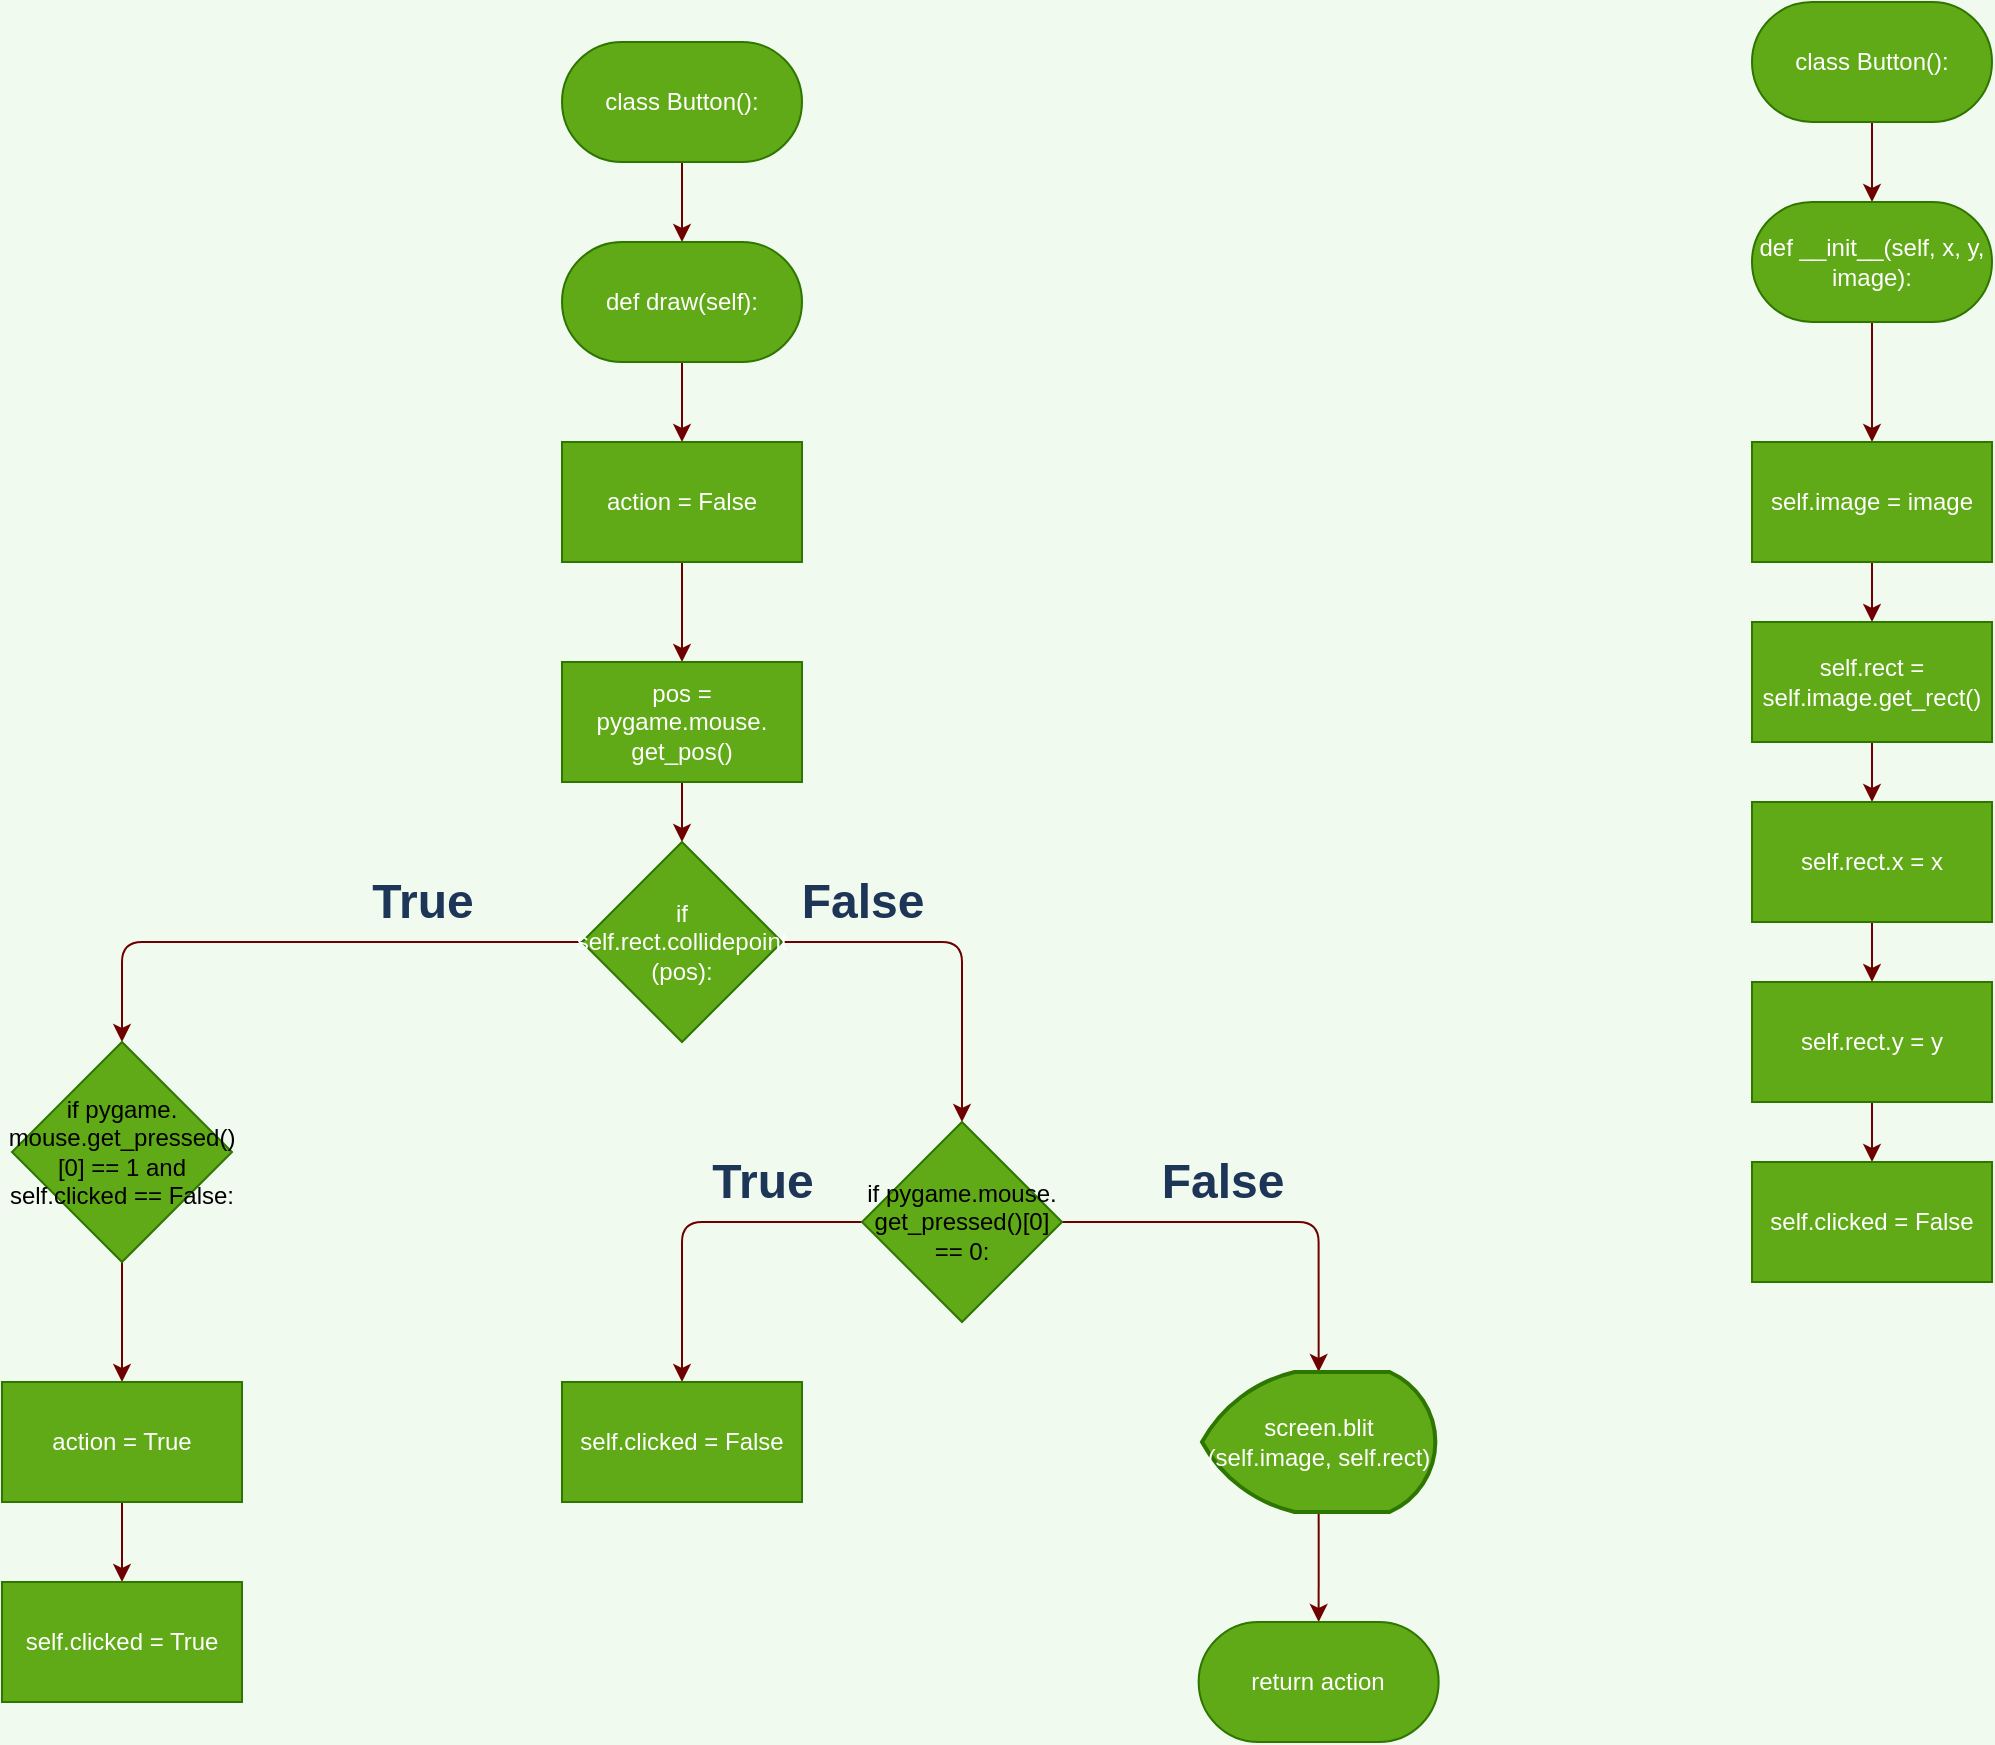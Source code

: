 <mxfile>
    <diagram id="LaJDrHFOP_a4tq42mGAw" name="Page-1">
        <mxGraphModel dx="2318" dy="1150" grid="1" gridSize="10" guides="1" tooltips="1" connect="1" arrows="1" fold="1" page="1" pageScale="1" pageWidth="850" pageHeight="1100" background="#F1FAEE" math="0" shadow="0">
            <root>
                <mxCell id="0"/>
                <mxCell id="1" parent="0"/>
                <mxCell id="2" style="edgeStyle=orthogonalEdgeStyle;curved=0;rounded=1;sketch=0;orthogonalLoop=1;jettySize=auto;html=1;exitX=0.5;exitY=1;exitDx=0;exitDy=0;entryX=0.5;entryY=0;entryDx=0;entryDy=0;fontColor=#1D3557;strokeColor=#6F0000;fillColor=#a20025;" edge="1" parent="1" source="3" target="4">
                    <mxGeometry relative="1" as="geometry"/>
                </mxCell>
                <mxCell id="3" value="class Button():" style="rounded=1;whiteSpace=wrap;html=1;sketch=0;fontColor=#ffffff;strokeColor=#2D7600;fillColor=#60a917;arcSize=50;" vertex="1" parent="1">
                    <mxGeometry x="375" y="50" width="120" height="60" as="geometry"/>
                </mxCell>
                <mxCell id="6" style="edgeStyle=orthogonalEdgeStyle;curved=0;rounded=1;sketch=0;orthogonalLoop=1;jettySize=auto;html=1;exitX=0.5;exitY=1;exitDx=0;exitDy=0;entryX=0.5;entryY=0;entryDx=0;entryDy=0;fontColor=#1D3557;strokeColor=#6F0000;fillColor=#a20025;" edge="1" parent="1" source="4" target="5">
                    <mxGeometry relative="1" as="geometry"/>
                </mxCell>
                <mxCell id="4" value="def __init__(self, x, y, image):" style="rounded=1;whiteSpace=wrap;html=1;sketch=0;fontColor=#ffffff;strokeColor=#2D7600;fillColor=#60a917;arcSize=50;" vertex="1" parent="1">
                    <mxGeometry x="375" y="150" width="120" height="60" as="geometry"/>
                </mxCell>
                <mxCell id="9" style="edgeStyle=orthogonalEdgeStyle;curved=0;rounded=1;sketch=0;orthogonalLoop=1;jettySize=auto;html=1;exitX=0.5;exitY=1;exitDx=0;exitDy=0;entryX=0.5;entryY=0;entryDx=0;entryDy=0;fontColor=#1D3557;strokeColor=#6F0000;fillColor=#a20025;" edge="1" parent="1" source="5" target="7">
                    <mxGeometry relative="1" as="geometry"/>
                </mxCell>
                <mxCell id="5" value="self.image = image" style="rounded=0;whiteSpace=wrap;html=1;sketch=0;fontColor=#ffffff;strokeColor=#2D7600;fillColor=#60a917;" vertex="1" parent="1">
                    <mxGeometry x="375" y="270" width="120" height="60" as="geometry"/>
                </mxCell>
                <mxCell id="10" style="edgeStyle=orthogonalEdgeStyle;curved=0;rounded=1;sketch=0;orthogonalLoop=1;jettySize=auto;html=1;exitX=0.5;exitY=1;exitDx=0;exitDy=0;entryX=0.5;entryY=0;entryDx=0;entryDy=0;fontColor=#1D3557;strokeColor=#6F0000;fillColor=#a20025;" edge="1" parent="1" source="7" target="8">
                    <mxGeometry relative="1" as="geometry"/>
                </mxCell>
                <mxCell id="7" value="self.rect = self.image.get_rect()" style="rounded=0;whiteSpace=wrap;html=1;sketch=0;fontColor=#ffffff;strokeColor=#2D7600;fillColor=#60a917;" vertex="1" parent="1">
                    <mxGeometry x="375" y="360" width="120" height="60" as="geometry"/>
                </mxCell>
                <mxCell id="12" style="edgeStyle=orthogonalEdgeStyle;curved=0;rounded=1;sketch=0;orthogonalLoop=1;jettySize=auto;html=1;exitX=0.5;exitY=1;exitDx=0;exitDy=0;entryX=0.5;entryY=0;entryDx=0;entryDy=0;fontColor=#1D3557;strokeColor=#6F0000;fillColor=#a20025;" edge="1" parent="1" source="8" target="11">
                    <mxGeometry relative="1" as="geometry"/>
                </mxCell>
                <mxCell id="8" value="self.rect.x = x" style="rounded=0;whiteSpace=wrap;html=1;sketch=0;fontColor=#ffffff;strokeColor=#2D7600;fillColor=#60a917;" vertex="1" parent="1">
                    <mxGeometry x="375" y="450" width="120" height="60" as="geometry"/>
                </mxCell>
                <mxCell id="15" style="edgeStyle=orthogonalEdgeStyle;curved=0;rounded=1;sketch=0;orthogonalLoop=1;jettySize=auto;html=1;exitX=0.5;exitY=1;exitDx=0;exitDy=0;entryX=0.5;entryY=0;entryDx=0;entryDy=0;fontColor=#1D3557;strokeColor=#6F0000;fillColor=#a20025;" edge="1" parent="1" source="11" target="13">
                    <mxGeometry relative="1" as="geometry"/>
                </mxCell>
                <mxCell id="11" value="self.rect.y = y" style="rounded=0;whiteSpace=wrap;html=1;sketch=0;fontColor=#ffffff;strokeColor=#2D7600;fillColor=#60a917;" vertex="1" parent="1">
                    <mxGeometry x="375" y="540" width="120" height="60" as="geometry"/>
                </mxCell>
                <mxCell id="13" value="self.clicked = False" style="rounded=0;whiteSpace=wrap;html=1;sketch=0;fontColor=#ffffff;strokeColor=#2D7600;fillColor=#60a917;" vertex="1" parent="1">
                    <mxGeometry x="375" y="630" width="120" height="60" as="geometry"/>
                </mxCell>
                <mxCell id="17" style="edgeStyle=orthogonalEdgeStyle;curved=0;rounded=1;sketch=0;orthogonalLoop=1;jettySize=auto;html=1;exitX=0.5;exitY=1;exitDx=0;exitDy=0;entryX=0.5;entryY=0;entryDx=0;entryDy=0;fontColor=#1D3557;strokeColor=#6F0000;fillColor=#a20025;" edge="1" parent="1" source="18" target="19">
                    <mxGeometry relative="1" as="geometry"/>
                </mxCell>
                <mxCell id="18" value="class Button():" style="rounded=1;whiteSpace=wrap;html=1;sketch=0;fontColor=#ffffff;strokeColor=#2D7600;fillColor=#60a917;arcSize=50;" vertex="1" parent="1">
                    <mxGeometry x="-220" y="70" width="120" height="60" as="geometry"/>
                </mxCell>
                <mxCell id="21" style="edgeStyle=orthogonalEdgeStyle;curved=0;rounded=1;sketch=0;orthogonalLoop=1;jettySize=auto;html=1;exitX=0.5;exitY=1;exitDx=0;exitDy=0;fontColor=#1D3557;strokeColor=#6F0000;fillColor=#a20025;" edge="1" parent="1" source="19" target="20">
                    <mxGeometry relative="1" as="geometry"/>
                </mxCell>
                <mxCell id="19" value="def draw(self):" style="rounded=1;whiteSpace=wrap;html=1;sketch=0;fontColor=#ffffff;strokeColor=#2D7600;fillColor=#60a917;arcSize=50;" vertex="1" parent="1">
                    <mxGeometry x="-220" y="170" width="120" height="60" as="geometry"/>
                </mxCell>
                <mxCell id="23" style="edgeStyle=orthogonalEdgeStyle;curved=0;rounded=1;sketch=0;orthogonalLoop=1;jettySize=auto;html=1;exitX=0.5;exitY=1;exitDx=0;exitDy=0;entryX=0.5;entryY=0;entryDx=0;entryDy=0;fontColor=#1D3557;strokeColor=#6F0000;fillColor=#a20025;" edge="1" parent="1" source="20" target="22">
                    <mxGeometry relative="1" as="geometry"/>
                </mxCell>
                <mxCell id="20" value="action = False" style="rounded=0;whiteSpace=wrap;html=1;sketch=0;fontColor=#ffffff;strokeColor=#2D7600;fillColor=#60a917;" vertex="1" parent="1">
                    <mxGeometry x="-220" y="270" width="120" height="60" as="geometry"/>
                </mxCell>
                <mxCell id="25" style="edgeStyle=orthogonalEdgeStyle;curved=0;rounded=1;sketch=0;orthogonalLoop=1;jettySize=auto;html=1;exitX=0.5;exitY=1;exitDx=0;exitDy=0;entryX=0.5;entryY=0;entryDx=0;entryDy=0;fontColor=#1D3557;strokeColor=#6F0000;fillColor=#a20025;" edge="1" parent="1" source="22" target="24">
                    <mxGeometry relative="1" as="geometry"/>
                </mxCell>
                <mxCell id="22" value="pos = pygame.mouse.&lt;br&gt;get_pos()" style="rounded=0;whiteSpace=wrap;html=1;sketch=0;fontColor=#ffffff;strokeColor=#2D7600;fillColor=#60a917;" vertex="1" parent="1">
                    <mxGeometry x="-220" y="380" width="120" height="60" as="geometry"/>
                </mxCell>
                <mxCell id="27" style="edgeStyle=orthogonalEdgeStyle;curved=0;rounded=1;sketch=0;orthogonalLoop=1;jettySize=auto;html=1;exitX=0;exitY=0.5;exitDx=0;exitDy=0;entryX=0.5;entryY=0;entryDx=0;entryDy=0;fontColor=#1D3557;strokeColor=#6F0000;fillColor=#a20025;" edge="1" parent="1" source="24" target="26">
                    <mxGeometry relative="1" as="geometry"/>
                </mxCell>
                <mxCell id="33" style="edgeStyle=orthogonalEdgeStyle;curved=0;rounded=1;sketch=0;orthogonalLoop=1;jettySize=auto;html=1;exitX=1;exitY=0.5;exitDx=0;exitDy=0;entryX=0.5;entryY=0;entryDx=0;entryDy=0;fontColor=#1D3557;strokeColor=#6F0000;fillColor=#a20025;" edge="1" parent="1" source="24" target="32">
                    <mxGeometry relative="1" as="geometry"/>
                </mxCell>
                <mxCell id="24" value="if self.rect.collidepoint&lt;br&gt;(pos):" style="rhombus;whiteSpace=wrap;html=1;rounded=0;sketch=0;fontColor=#ffffff;strokeColor=#2D7600;fillColor=#60a917;" vertex="1" parent="1">
                    <mxGeometry x="-210" y="470" width="100" height="100" as="geometry"/>
                </mxCell>
                <mxCell id="29" style="edgeStyle=orthogonalEdgeStyle;curved=0;rounded=1;sketch=0;orthogonalLoop=1;jettySize=auto;html=1;exitX=0.5;exitY=1;exitDx=0;exitDy=0;entryX=0.5;entryY=0;entryDx=0;entryDy=0;fontColor=#1D3557;strokeColor=#6F0000;fillColor=#a20025;" edge="1" parent="1" source="26" target="28">
                    <mxGeometry relative="1" as="geometry"/>
                </mxCell>
                <mxCell id="26" value="&lt;font color=&quot;#000000&quot;&gt;if pygame.&lt;br&gt;mouse.get_pressed()&lt;br&gt;[0] == 1 and self.clicked == False:&lt;/font&gt;" style="rhombus;whiteSpace=wrap;html=1;rounded=0;sketch=0;fontColor=#ffffff;strokeColor=#2D7600;fillColor=#60a917;" vertex="1" parent="1">
                    <mxGeometry x="-495" y="570" width="110" height="110" as="geometry"/>
                </mxCell>
                <mxCell id="31" style="edgeStyle=orthogonalEdgeStyle;curved=0;rounded=1;sketch=0;orthogonalLoop=1;jettySize=auto;html=1;exitX=0.5;exitY=1;exitDx=0;exitDy=0;entryX=0.5;entryY=0;entryDx=0;entryDy=0;fontColor=#1D3557;strokeColor=#6F0000;fillColor=#a20025;" edge="1" parent="1" source="28" target="30">
                    <mxGeometry relative="1" as="geometry"/>
                </mxCell>
                <mxCell id="28" value="action = True" style="rounded=0;whiteSpace=wrap;html=1;sketch=0;fontColor=#ffffff;strokeColor=#2D7600;fillColor=#60a917;" vertex="1" parent="1">
                    <mxGeometry x="-500" y="740" width="120" height="60" as="geometry"/>
                </mxCell>
                <mxCell id="30" value="self.clicked = True" style="rounded=0;whiteSpace=wrap;html=1;sketch=0;fontColor=#ffffff;strokeColor=#2D7600;fillColor=#60a917;" vertex="1" parent="1">
                    <mxGeometry x="-500" y="840" width="120" height="60" as="geometry"/>
                </mxCell>
                <mxCell id="36" style="edgeStyle=orthogonalEdgeStyle;curved=0;rounded=1;sketch=0;orthogonalLoop=1;jettySize=auto;html=1;exitX=0;exitY=0.5;exitDx=0;exitDy=0;entryX=0.5;entryY=0;entryDx=0;entryDy=0;fontColor=#1D3557;strokeColor=#6F0000;fillColor=#a20025;" edge="1" parent="1" source="32" target="34">
                    <mxGeometry relative="1" as="geometry"/>
                </mxCell>
                <mxCell id="39" style="edgeStyle=orthogonalEdgeStyle;curved=0;rounded=1;sketch=0;orthogonalLoop=1;jettySize=auto;html=1;exitX=1;exitY=0.5;exitDx=0;exitDy=0;entryX=0.5;entryY=0;entryDx=0;entryDy=0;entryPerimeter=0;fontColor=#1D3557;strokeColor=#6F0000;fillColor=#a20025;" edge="1" parent="1" source="32" target="38">
                    <mxGeometry relative="1" as="geometry"/>
                </mxCell>
                <mxCell id="32" value="&lt;font color=&quot;#000000&quot;&gt;if pygame.mouse.&lt;br&gt;get_pressed()[0] == 0:&lt;/font&gt;" style="rhombus;whiteSpace=wrap;html=1;rounded=0;sketch=0;fontColor=#ffffff;strokeColor=#2D7600;fillColor=#60a917;" vertex="1" parent="1">
                    <mxGeometry x="-70" y="610" width="100" height="100" as="geometry"/>
                </mxCell>
                <mxCell id="34" value="self.clicked = False" style="rounded=0;whiteSpace=wrap;html=1;sketch=0;fontColor=#ffffff;strokeColor=#2D7600;fillColor=#60a917;" vertex="1" parent="1">
                    <mxGeometry x="-220" y="740" width="120" height="60" as="geometry"/>
                </mxCell>
                <mxCell id="42" style="edgeStyle=orthogonalEdgeStyle;curved=0;rounded=1;sketch=0;orthogonalLoop=1;jettySize=auto;html=1;exitX=0.5;exitY=1;exitDx=0;exitDy=0;exitPerimeter=0;entryX=0.5;entryY=0;entryDx=0;entryDy=0;fontColor=#1D3557;strokeColor=#6F0000;fillColor=#a20025;" edge="1" parent="1" source="38" target="41">
                    <mxGeometry relative="1" as="geometry"/>
                </mxCell>
                <mxCell id="38" value="screen.blit&lt;br&gt;(self.image, self.rect)" style="strokeWidth=2;html=1;shape=mxgraph.flowchart.display;whiteSpace=wrap;rounded=0;sketch=0;fontColor=#ffffff;fillColor=#60a917;strokeColor=#2D7600;" vertex="1" parent="1">
                    <mxGeometry x="100" y="735" width="116.67" height="70" as="geometry"/>
                </mxCell>
                <mxCell id="41" value="return action" style="rounded=1;whiteSpace=wrap;html=1;sketch=0;fontColor=#ffffff;strokeColor=#2D7600;fillColor=#60a917;arcSize=50;" vertex="1" parent="1">
                    <mxGeometry x="98.33" y="860" width="120" height="60" as="geometry"/>
                </mxCell>
                <mxCell id="44" value="True" style="text;strokeColor=none;fillColor=none;html=1;fontSize=24;fontStyle=1;verticalAlign=middle;align=center;rounded=0;sketch=0;fontColor=#1D3557;" vertex="1" parent="1">
                    <mxGeometry x="-170" y="620" width="100" height="40" as="geometry"/>
                </mxCell>
                <mxCell id="45" value="True" style="text;strokeColor=none;fillColor=none;html=1;fontSize=24;fontStyle=1;verticalAlign=middle;align=center;rounded=0;sketch=0;fontColor=#1D3557;" vertex="1" parent="1">
                    <mxGeometry x="-340" y="480" width="100" height="40" as="geometry"/>
                </mxCell>
                <mxCell id="46" value="False" style="text;strokeColor=none;fillColor=none;html=1;fontSize=24;fontStyle=1;verticalAlign=middle;align=center;rounded=0;sketch=0;fontColor=#1D3557;" vertex="1" parent="1">
                    <mxGeometry x="60" y="620" width="100" height="40" as="geometry"/>
                </mxCell>
                <mxCell id="47" value="False" style="text;strokeColor=none;fillColor=none;html=1;fontSize=24;fontStyle=1;verticalAlign=middle;align=center;rounded=0;sketch=0;fontColor=#1D3557;" vertex="1" parent="1">
                    <mxGeometry x="-120" y="480" width="100" height="40" as="geometry"/>
                </mxCell>
            </root>
        </mxGraphModel>
    </diagram>
</mxfile>